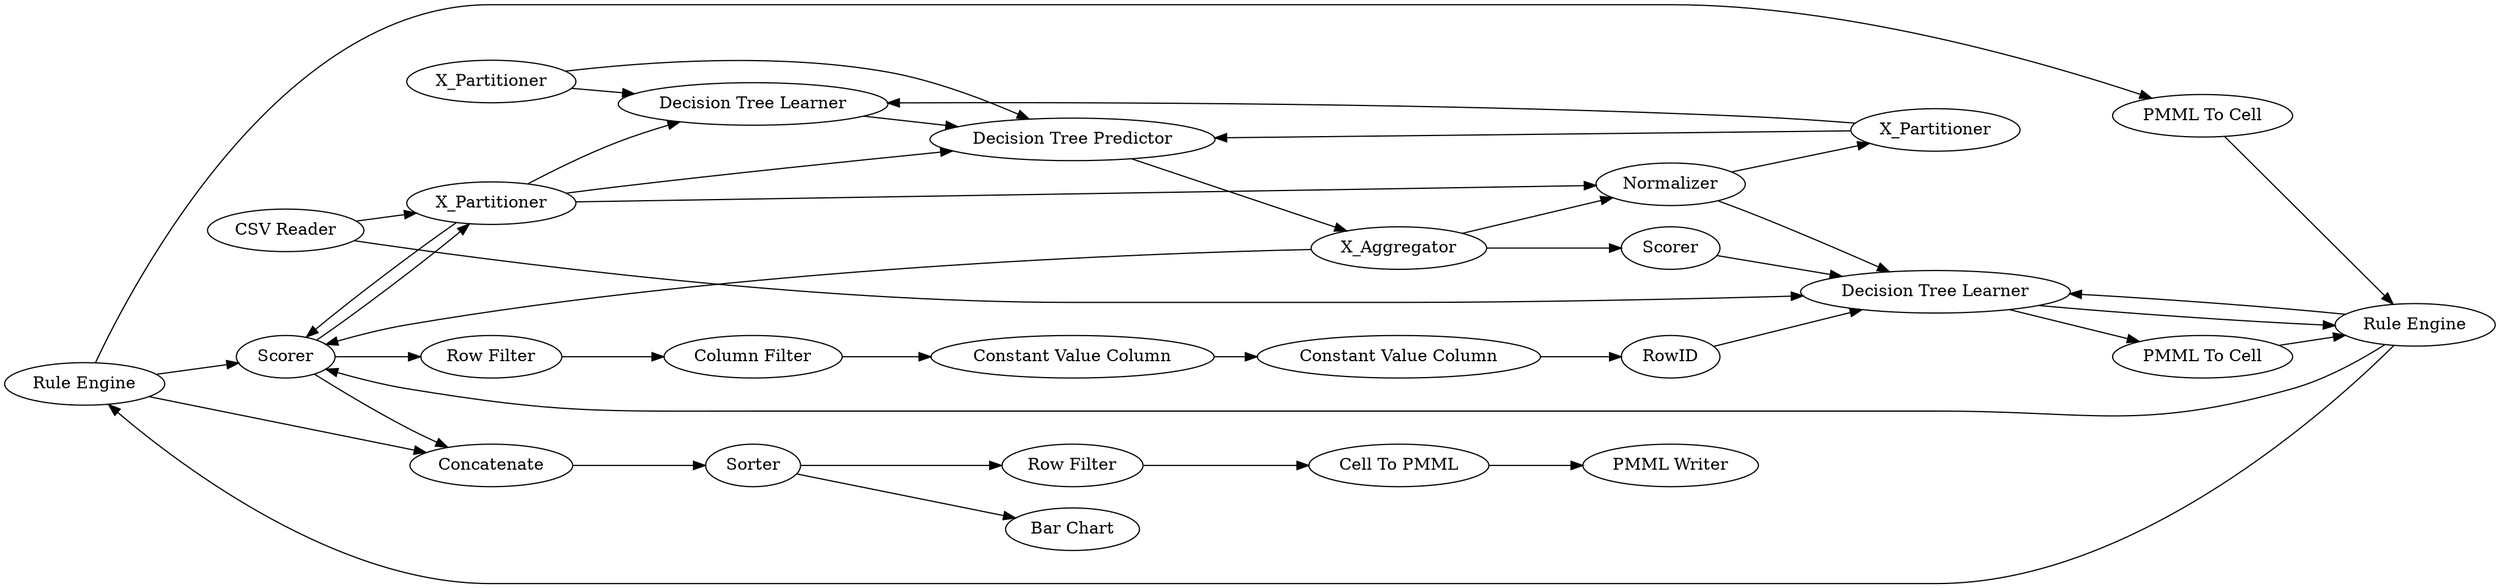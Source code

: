 digraph {
	53 -> 54
	1 -> 33
	63 -> 31
	40 -> 63
	34 -> 35
	28 -> 34
	7 -> 40
	39 -> 2
	293 -> 33
	7 -> 41
	2 -> 39
	2 -> 40
	9 -> 294
	41 -> 33
	31 -> 32
	35 -> 60
	35 -> 39
	1 -> 2
	290 -> 292
	33 -> 34
	32 -> 7
	33 -> 28
	34 -> 39
	34 -> 33
	35 -> 22
	65 -> 32
	22 -> 34
	39 -> 9
	52 -> 59
	65 -> 31
	40 -> 33
	54 -> 61
	39 -> 60
	7 -> 39
	52 -> 53
	294 -> 290
	2 -> 32
	292 -> 293
	60 -> 52
	2 -> 31
	63 -> 32
	292 [label="Constant Value Column"]
	7 [label=X_Aggregator]
	9 [label="Row Filter"]
	52 [label=Sorter]
	290 [label="Constant Value Column"]
	41 [label=Scorer]
	31 [label="Decision Tree Learner"]
	54 [label="Cell To PMML"]
	59 [label="Bar Chart"]
	1 [label="CSV Reader"]
	294 [label="Column Filter"]
	22 [label="PMML To Cell"]
	53 [label="Row Filter"]
	28 [label="PMML To Cell"]
	293 [label=RowID]
	63 [label=X_Partitioner]
	61 [label="PMML Writer"]
	60 [label=Concatenate]
	35 [label="Rule Engine"]
	34 [label="Rule Engine"]
	65 [label=X_Partitioner]
	40 [label=Normalizer]
	39 [label=Scorer]
	33 [label="Decision Tree Learner"]
	32 [label="Decision Tree Predictor"]
	2 [label=X_Partitioner]
	rankdir=LR
}
